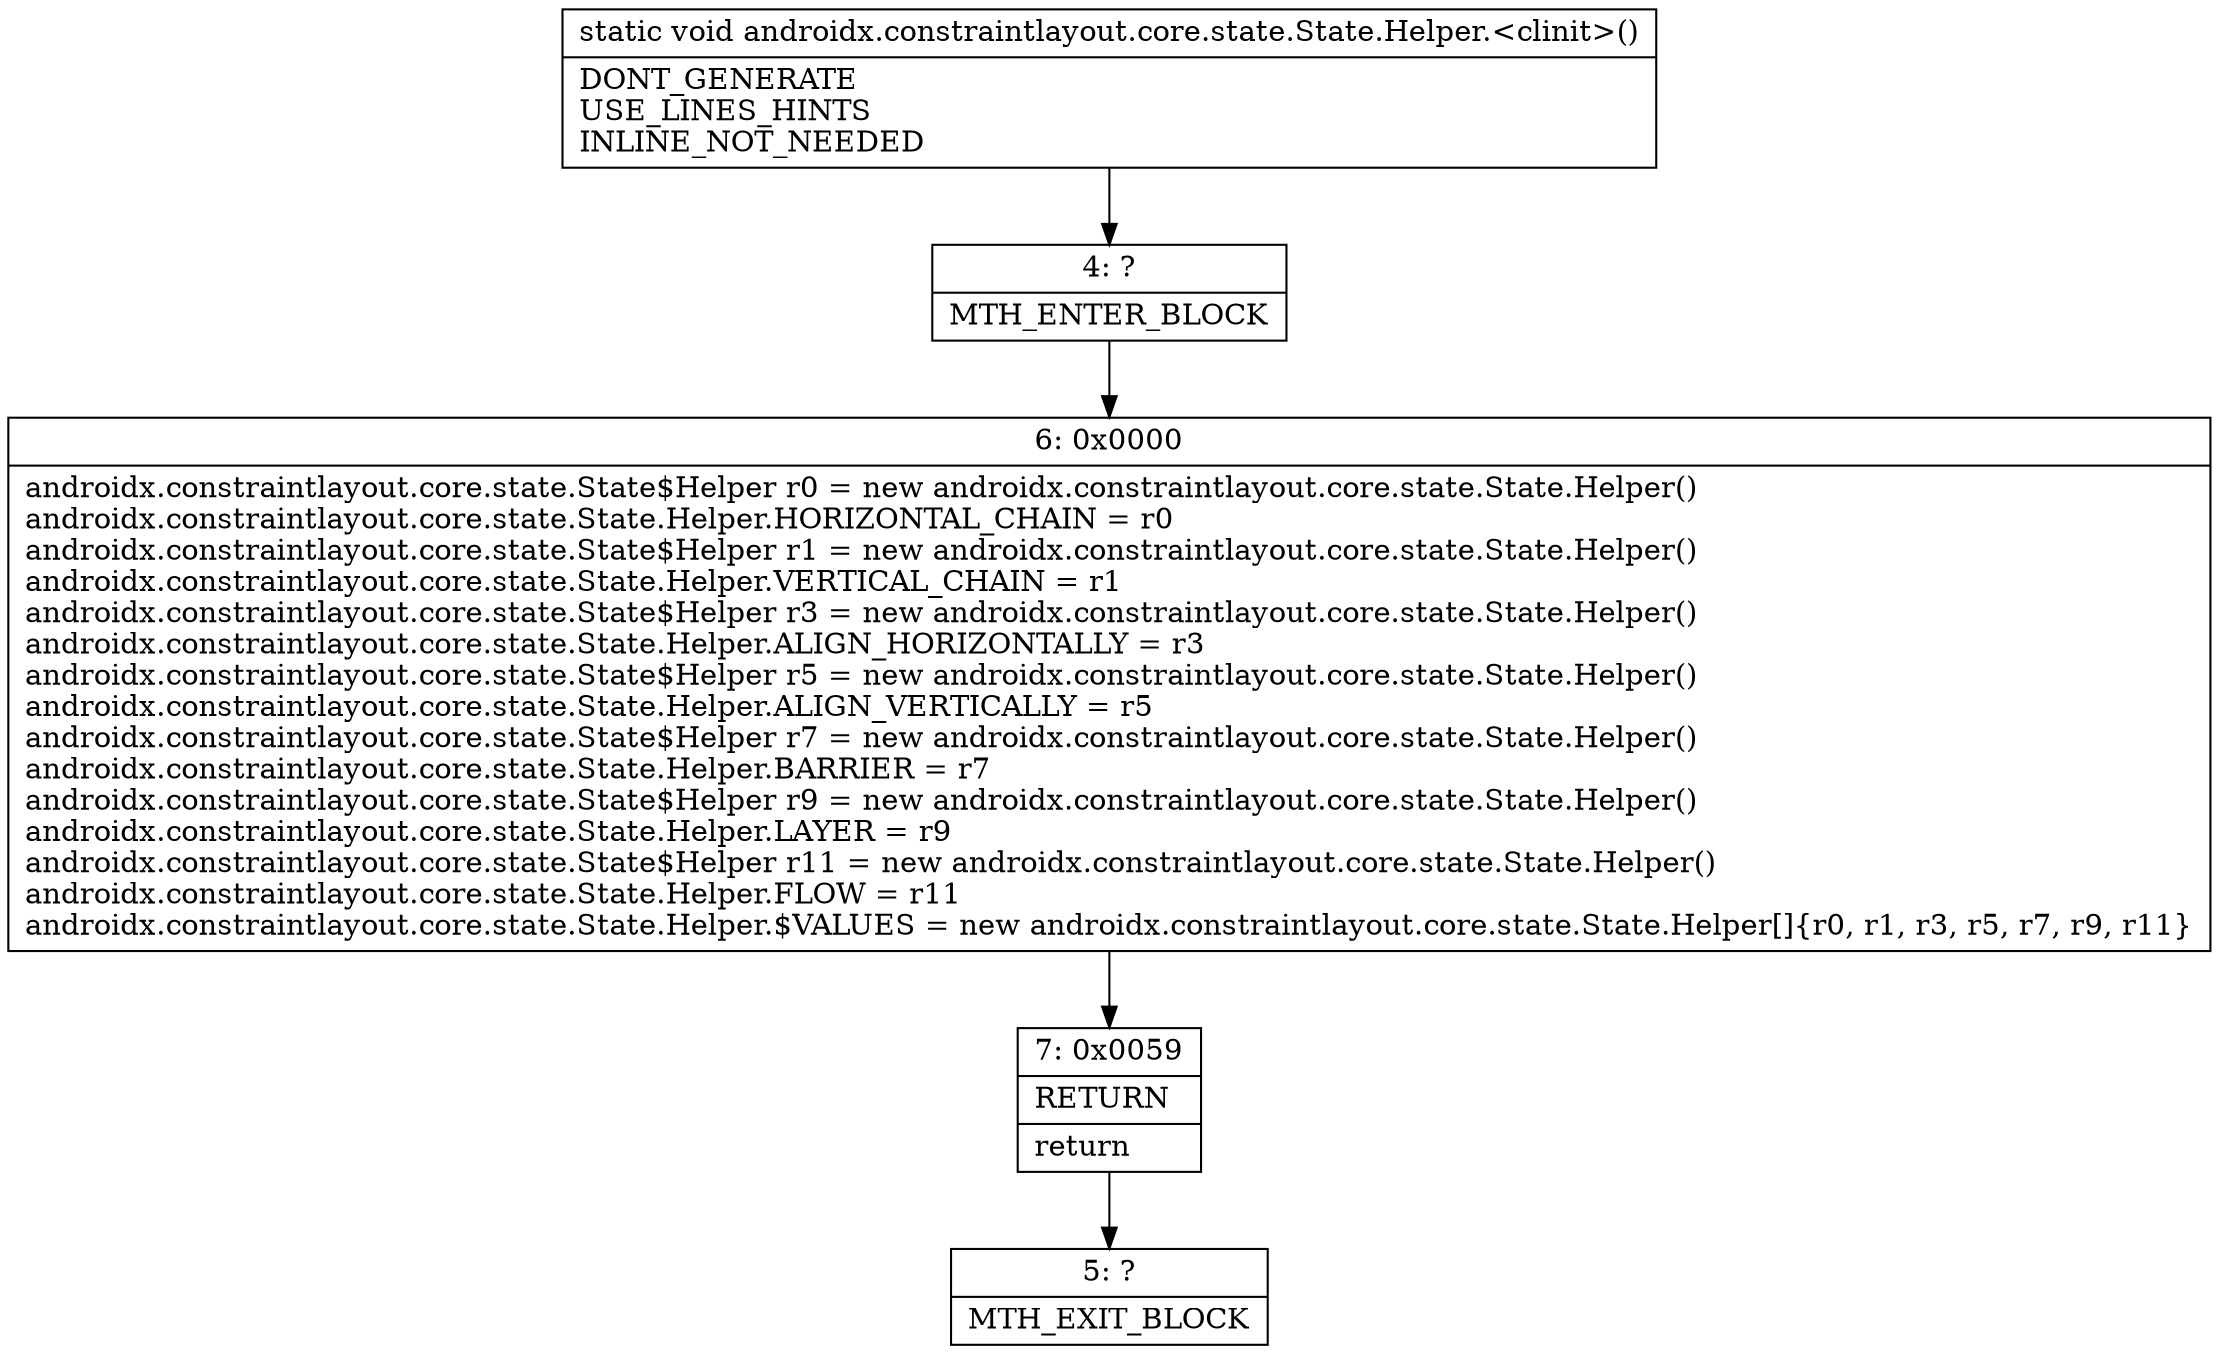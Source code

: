 digraph "CFG forandroidx.constraintlayout.core.state.State.Helper.\<clinit\>()V" {
Node_4 [shape=record,label="{4\:\ ?|MTH_ENTER_BLOCK\l}"];
Node_6 [shape=record,label="{6\:\ 0x0000|androidx.constraintlayout.core.state.State$Helper r0 = new androidx.constraintlayout.core.state.State.Helper()\landroidx.constraintlayout.core.state.State.Helper.HORIZONTAL_CHAIN = r0\landroidx.constraintlayout.core.state.State$Helper r1 = new androidx.constraintlayout.core.state.State.Helper()\landroidx.constraintlayout.core.state.State.Helper.VERTICAL_CHAIN = r1\landroidx.constraintlayout.core.state.State$Helper r3 = new androidx.constraintlayout.core.state.State.Helper()\landroidx.constraintlayout.core.state.State.Helper.ALIGN_HORIZONTALLY = r3\landroidx.constraintlayout.core.state.State$Helper r5 = new androidx.constraintlayout.core.state.State.Helper()\landroidx.constraintlayout.core.state.State.Helper.ALIGN_VERTICALLY = r5\landroidx.constraintlayout.core.state.State$Helper r7 = new androidx.constraintlayout.core.state.State.Helper()\landroidx.constraintlayout.core.state.State.Helper.BARRIER = r7\landroidx.constraintlayout.core.state.State$Helper r9 = new androidx.constraintlayout.core.state.State.Helper()\landroidx.constraintlayout.core.state.State.Helper.LAYER = r9\landroidx.constraintlayout.core.state.State$Helper r11 = new androidx.constraintlayout.core.state.State.Helper()\landroidx.constraintlayout.core.state.State.Helper.FLOW = r11\landroidx.constraintlayout.core.state.State.Helper.$VALUES = new androidx.constraintlayout.core.state.State.Helper[]\{r0, r1, r3, r5, r7, r9, r11\}\l}"];
Node_7 [shape=record,label="{7\:\ 0x0059|RETURN\l|return\l}"];
Node_5 [shape=record,label="{5\:\ ?|MTH_EXIT_BLOCK\l}"];
MethodNode[shape=record,label="{static void androidx.constraintlayout.core.state.State.Helper.\<clinit\>()  | DONT_GENERATE\lUSE_LINES_HINTS\lINLINE_NOT_NEEDED\l}"];
MethodNode -> Node_4;Node_4 -> Node_6;
Node_6 -> Node_7;
Node_7 -> Node_5;
}


